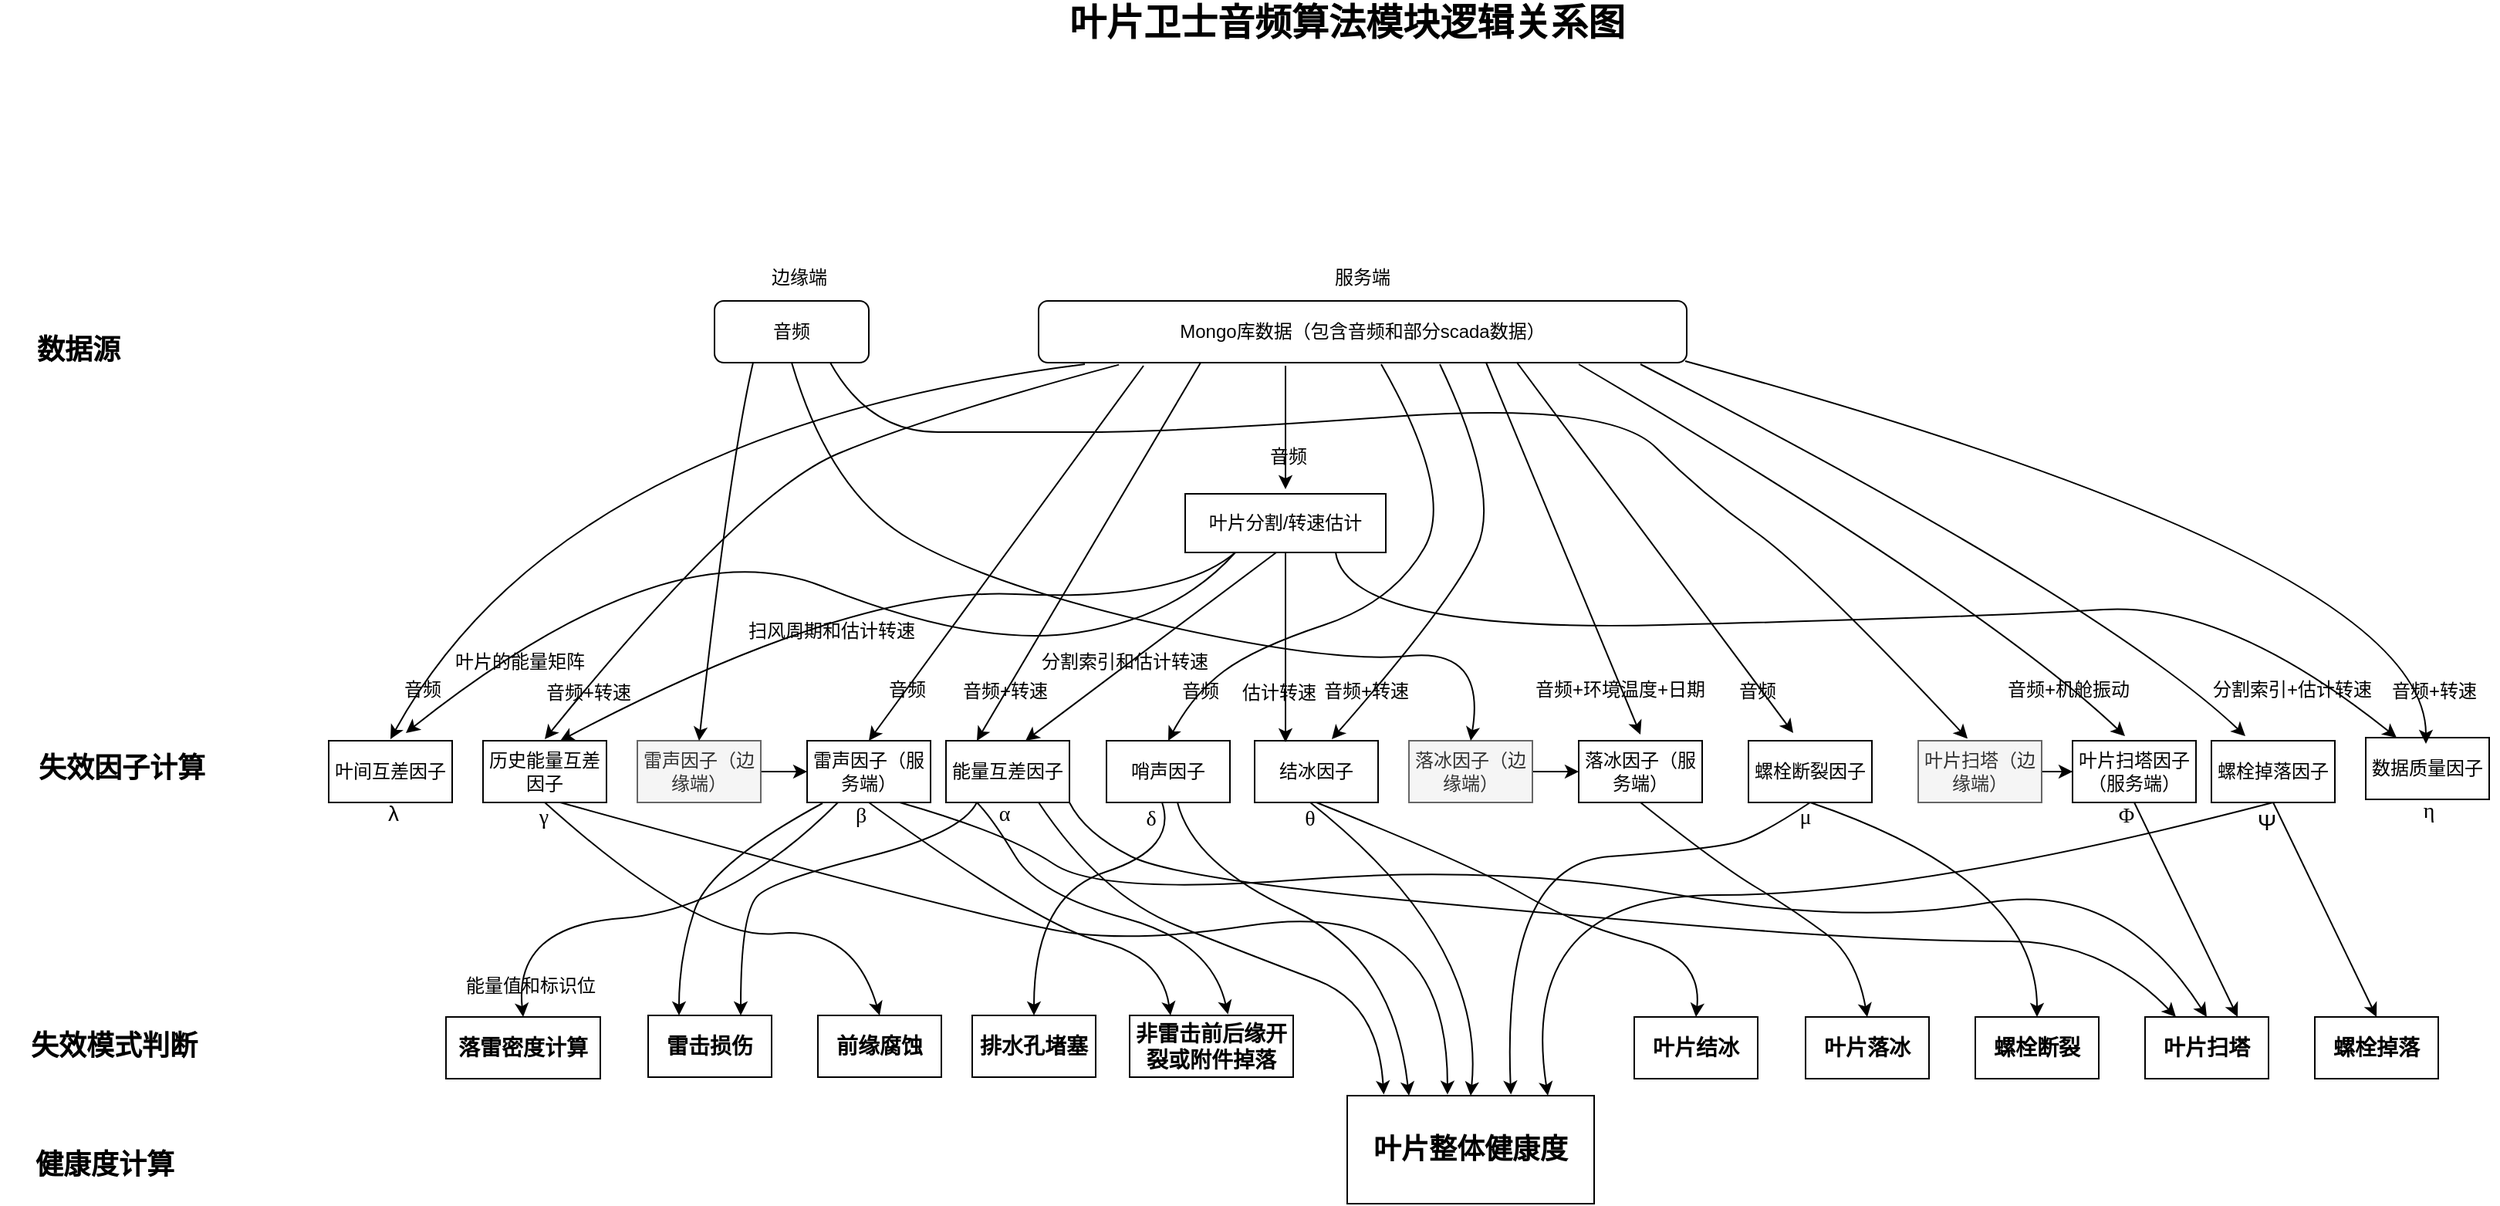<mxfile version="16.2.6" type="github">
  <diagram id="YilDh3PAvlAbY0U243uL" name="Page-1">
    <mxGraphModel dx="1443" dy="2181" grid="1" gridSize="10" guides="1" tooltips="1" connect="1" arrows="1" fold="1" page="0" pageScale="1" pageWidth="827" pageHeight="1169" math="0" shadow="0">
      <root>
        <mxCell id="0" />
        <mxCell id="1" parent="0" />
        <mxCell id="-pXGqylEfpOpcV__bSYs-3" value="数据质量因子" style="rounded=0;whiteSpace=wrap;html=1;" vertex="1" parent="1">
          <mxGeometry x="1230" y="-1002" width="80" height="40" as="geometry" />
        </mxCell>
        <mxCell id="-pXGqylEfpOpcV__bSYs-5" value="叶间互差因子" style="rounded=0;whiteSpace=wrap;html=1;" vertex="1" parent="1">
          <mxGeometry x="-90" y="-1000" width="80" height="40" as="geometry" />
        </mxCell>
        <mxCell id="-pXGqylEfpOpcV__bSYs-6" value="历史能量互差因子" style="rounded=0;whiteSpace=wrap;html=1;" vertex="1" parent="1">
          <mxGeometry x="10" y="-1000" width="80" height="40" as="geometry" />
        </mxCell>
        <mxCell id="-pXGqylEfpOpcV__bSYs-40" value="" style="edgeStyle=orthogonalEdgeStyle;rounded=0;orthogonalLoop=1;jettySize=auto;html=1;" edge="1" parent="1" source="-pXGqylEfpOpcV__bSYs-7" target="-pXGqylEfpOpcV__bSYs-33">
          <mxGeometry relative="1" as="geometry" />
        </mxCell>
        <mxCell id="-pXGqylEfpOpcV__bSYs-7" value="雷声因子（边缘端）" style="rounded=0;whiteSpace=wrap;html=1;fillColor=#f5f5f5;fontColor=#333333;strokeColor=#666666;" vertex="1" parent="1">
          <mxGeometry x="110" y="-1000" width="80" height="40" as="geometry" />
        </mxCell>
        <mxCell id="-pXGqylEfpOpcV__bSYs-8" value="能量互差因子" style="rounded=0;whiteSpace=wrap;html=1;" vertex="1" parent="1">
          <mxGeometry x="310" y="-1000" width="80" height="40" as="geometry" />
        </mxCell>
        <mxCell id="-pXGqylEfpOpcV__bSYs-9" value="哨声因子" style="rounded=0;whiteSpace=wrap;html=1;" vertex="1" parent="1">
          <mxGeometry x="414" y="-1000" width="80" height="40" as="geometry" />
        </mxCell>
        <mxCell id="-pXGqylEfpOpcV__bSYs-10" value="结冰因子" style="rounded=0;whiteSpace=wrap;html=1;" vertex="1" parent="1">
          <mxGeometry x="510" y="-1000" width="80" height="40" as="geometry" />
        </mxCell>
        <mxCell id="-pXGqylEfpOpcV__bSYs-41" value="" style="edgeStyle=orthogonalEdgeStyle;rounded=0;orthogonalLoop=1;jettySize=auto;html=1;" edge="1" parent="1" source="-pXGqylEfpOpcV__bSYs-11" target="-pXGqylEfpOpcV__bSYs-12">
          <mxGeometry relative="1" as="geometry" />
        </mxCell>
        <mxCell id="-pXGqylEfpOpcV__bSYs-11" value="落冰因子（边缘端）" style="rounded=0;whiteSpace=wrap;html=1;fillColor=#f5f5f5;fontColor=#333333;strokeColor=#666666;" vertex="1" parent="1">
          <mxGeometry x="610" y="-1000" width="80" height="40" as="geometry" />
        </mxCell>
        <mxCell id="-pXGqylEfpOpcV__bSYs-12" value="落冰因子（服务端）" style="rounded=0;whiteSpace=wrap;html=1;" vertex="1" parent="1">
          <mxGeometry x="720" y="-1000" width="80" height="40" as="geometry" />
        </mxCell>
        <mxCell id="-pXGqylEfpOpcV__bSYs-13" value="螺栓断裂因子" style="rounded=0;whiteSpace=wrap;html=1;" vertex="1" parent="1">
          <mxGeometry x="830" y="-1000" width="80" height="40" as="geometry" />
        </mxCell>
        <mxCell id="-pXGqylEfpOpcV__bSYs-14" value="螺栓掉落因子" style="rounded=0;whiteSpace=wrap;html=1;" vertex="1" parent="1">
          <mxGeometry x="1130" y="-1000" width="80" height="40" as="geometry" />
        </mxCell>
        <mxCell id="-pXGqylEfpOpcV__bSYs-101" value="" style="edgeStyle=orthogonalEdgeStyle;rounded=0;orthogonalLoop=1;jettySize=auto;html=1;fontSize=18;" edge="1" parent="1" source="-pXGqylEfpOpcV__bSYs-15" target="-pXGqylEfpOpcV__bSYs-99">
          <mxGeometry relative="1" as="geometry" />
        </mxCell>
        <mxCell id="-pXGqylEfpOpcV__bSYs-15" value="叶片扫塔（边缘端）" style="rounded=0;whiteSpace=wrap;html=1;fillColor=#f5f5f5;fontColor=#333333;strokeColor=#666666;" vertex="1" parent="1">
          <mxGeometry x="940" y="-1000" width="80" height="40" as="geometry" />
        </mxCell>
        <mxCell id="-pXGqylEfpOpcV__bSYs-16" value="&lt;b&gt;&lt;span style=&quot;font-size: 10.5pt&quot;&gt;雷击损伤&lt;/span&gt;&lt;/b&gt;" style="rounded=0;whiteSpace=wrap;html=1;" vertex="1" parent="1">
          <mxGeometry x="117" y="-822" width="80" height="40" as="geometry" />
        </mxCell>
        <mxCell id="-pXGqylEfpOpcV__bSYs-17" value="&lt;b&gt;&lt;span style=&quot;font-size: 10.5pt&quot;&gt;排水孔堵塞&lt;/span&gt;&lt;/b&gt;" style="rounded=0;whiteSpace=wrap;html=1;" vertex="1" parent="1">
          <mxGeometry x="327" y="-822" width="80" height="40" as="geometry" />
        </mxCell>
        <mxCell id="-pXGqylEfpOpcV__bSYs-18" value="&lt;b&gt;&lt;span style=&quot;font-size: 10.5pt&quot;&gt;非雷击前后缘开裂或附件掉落&lt;/span&gt;&lt;/b&gt;" style="rounded=0;whiteSpace=wrap;html=1;" vertex="1" parent="1">
          <mxGeometry x="429" y="-822" width="106" height="40" as="geometry" />
        </mxCell>
        <mxCell id="-pXGqylEfpOpcV__bSYs-19" value="&lt;b&gt;&lt;span style=&quot;font-size: 10.5pt&quot;&gt;螺栓断裂&lt;/span&gt;&lt;/b&gt;" style="rounded=0;whiteSpace=wrap;html=1;" vertex="1" parent="1">
          <mxGeometry x="977" y="-821" width="80" height="40" as="geometry" />
        </mxCell>
        <mxCell id="-pXGqylEfpOpcV__bSYs-20" value="&lt;b&gt;&lt;span style=&quot;font-size: 10.5pt&quot;&gt;叶片结冰&lt;/span&gt;&lt;/b&gt;" style="rounded=0;whiteSpace=wrap;html=1;" vertex="1" parent="1">
          <mxGeometry x="756" y="-821" width="80" height="40" as="geometry" />
        </mxCell>
        <mxCell id="-pXGqylEfpOpcV__bSYs-21" value="&lt;b&gt;&lt;span style=&quot;font-size: 10.5pt&quot;&gt;叶片扫塔&lt;/span&gt;&lt;/b&gt;" style="rounded=0;whiteSpace=wrap;html=1;" vertex="1" parent="1">
          <mxGeometry x="1087" y="-821" width="80" height="40" as="geometry" />
        </mxCell>
        <mxCell id="-pXGqylEfpOpcV__bSYs-22" value="&lt;b&gt;&lt;span style=&quot;font-size: 10.5pt&quot;&gt;前缘腐蚀&lt;/span&gt;&lt;/b&gt;" style="rounded=0;whiteSpace=wrap;html=1;" vertex="1" parent="1">
          <mxGeometry x="227" y="-822" width="80" height="40" as="geometry" />
        </mxCell>
        <mxCell id="-pXGqylEfpOpcV__bSYs-23" value="&lt;b&gt;&lt;span style=&quot;font-size: 10.5pt&quot;&gt;螺栓掉落&lt;/span&gt;&lt;/b&gt;" style="rounded=0;whiteSpace=wrap;html=1;" vertex="1" parent="1">
          <mxGeometry x="1197" y="-821" width="80" height="40" as="geometry" />
        </mxCell>
        <mxCell id="-pXGqylEfpOpcV__bSYs-24" value="&lt;font style=&quot;font-size: 18px&quot;&gt;&lt;b&gt;叶片整体健康度&lt;/b&gt;&lt;/font&gt;" style="rounded=0;whiteSpace=wrap;html=1;" vertex="1" parent="1">
          <mxGeometry x="570" y="-770" width="160" height="70" as="geometry" />
        </mxCell>
        <mxCell id="-pXGqylEfpOpcV__bSYs-26" value="&lt;font style=&quot;font-size: 14px&quot;&gt;&lt;b&gt;落雷密度计算&lt;/b&gt;&lt;/font&gt;" style="rounded=0;whiteSpace=wrap;html=1;" vertex="1" parent="1">
          <mxGeometry x="-14" y="-821" width="100" height="40" as="geometry" />
        </mxCell>
        <mxCell id="-pXGqylEfpOpcV__bSYs-27" value="&lt;span&gt;Mongo库数据（包含音频和部分scada数据）&lt;/span&gt;" style="rounded=1;whiteSpace=wrap;html=1;" vertex="1" parent="1">
          <mxGeometry x="370" y="-1285" width="420" height="40" as="geometry" />
        </mxCell>
        <mxCell id="-pXGqylEfpOpcV__bSYs-28" value="音频" style="rounded=1;whiteSpace=wrap;html=1;" vertex="1" parent="1">
          <mxGeometry x="160" y="-1285" width="100" height="40" as="geometry" />
        </mxCell>
        <mxCell id="-pXGqylEfpOpcV__bSYs-31" value="边缘端" style="text;html=1;strokeColor=none;fillColor=none;align=center;verticalAlign=middle;whiteSpace=wrap;rounded=0;" vertex="1" parent="1">
          <mxGeometry x="185" y="-1315" width="60" height="30" as="geometry" />
        </mxCell>
        <mxCell id="-pXGqylEfpOpcV__bSYs-32" value="服务端" style="text;html=1;strokeColor=none;fillColor=none;align=center;verticalAlign=middle;whiteSpace=wrap;rounded=0;" vertex="1" parent="1">
          <mxGeometry x="550" y="-1304.5" width="60" height="9" as="geometry" />
        </mxCell>
        <mxCell id="-pXGqylEfpOpcV__bSYs-33" value="雷声因子（服务端）" style="rounded=0;whiteSpace=wrap;html=1;" vertex="1" parent="1">
          <mxGeometry x="220" y="-1000" width="80" height="40" as="geometry" />
        </mxCell>
        <mxCell id="-pXGqylEfpOpcV__bSYs-34" value="&lt;b&gt;&lt;font style=&quot;font-size: 18px&quot;&gt;失效模式判断&lt;/font&gt;&lt;/b&gt;" style="text;html=1;strokeColor=none;fillColor=none;align=center;verticalAlign=middle;whiteSpace=wrap;rounded=0;" vertex="1" parent="1">
          <mxGeometry x="-294.5" y="-817" width="130" height="30" as="geometry" />
        </mxCell>
        <mxCell id="-pXGqylEfpOpcV__bSYs-35" value="&lt;b&gt;&lt;font style=&quot;font-size: 18px&quot;&gt;失效因子计算&lt;/font&gt;&lt;/b&gt;" style="text;html=1;strokeColor=none;fillColor=none;align=center;verticalAlign=middle;whiteSpace=wrap;rounded=0;" vertex="1" parent="1">
          <mxGeometry x="-294.5" y="-997" width="140" height="30" as="geometry" />
        </mxCell>
        <mxCell id="-pXGqylEfpOpcV__bSYs-36" value="&lt;b&gt;&lt;font style=&quot;font-size: 18px&quot;&gt;数据源&lt;/font&gt;&lt;/b&gt;" style="text;html=1;strokeColor=none;fillColor=none;align=center;verticalAlign=middle;whiteSpace=wrap;rounded=0;" vertex="1" parent="1">
          <mxGeometry x="-302.5" y="-1268" width="100" height="30" as="geometry" />
        </mxCell>
        <mxCell id="-pXGqylEfpOpcV__bSYs-43" value="" style="curved=1;endArrow=classic;html=1;rounded=0;entryX=0.75;entryY=0;entryDx=0;entryDy=0;exitX=0.25;exitY=1;exitDx=0;exitDy=0;" edge="1" parent="1" source="-pXGqylEfpOpcV__bSYs-8" target="-pXGqylEfpOpcV__bSYs-16">
          <mxGeometry width="50" height="50" relative="1" as="geometry">
            <mxPoint x="360" y="-880" as="sourcePoint" />
            <mxPoint x="100" y="-910" as="targetPoint" />
            <Array as="points">
              <mxPoint x="320" y="-940" />
              <mxPoint x="200" y="-910" />
              <mxPoint x="177" y="-890" />
            </Array>
          </mxGeometry>
        </mxCell>
        <mxCell id="-pXGqylEfpOpcV__bSYs-45" value="" style="curved=1;endArrow=classic;html=1;rounded=0;exitX=0;exitY=0.25;exitDx=0;exitDy=0;entryX=0.25;entryY=0;entryDx=0;entryDy=0;" edge="1" parent="1" source="-pXGqylEfpOpcV__bSYs-64" target="-pXGqylEfpOpcV__bSYs-16">
          <mxGeometry width="50" height="50" relative="1" as="geometry">
            <mxPoint x="60" y="-920" as="sourcePoint" />
            <mxPoint x="10" y="-840" as="targetPoint" />
            <Array as="points">
              <mxPoint x="157" y="-920" />
              <mxPoint x="137" y="-860" />
            </Array>
          </mxGeometry>
        </mxCell>
        <mxCell id="-pXGqylEfpOpcV__bSYs-46" value="" style="curved=1;endArrow=classic;html=1;rounded=0;exitX=0.5;exitY=1;exitDx=0;exitDy=0;entryX=0.5;entryY=0;entryDx=0;entryDy=0;" edge="1" parent="1" source="-pXGqylEfpOpcV__bSYs-6" target="-pXGqylEfpOpcV__bSYs-22">
          <mxGeometry width="50" height="50" relative="1" as="geometry">
            <mxPoint x="80" y="-640" as="sourcePoint" />
            <mxPoint x="130" y="-690" as="targetPoint" />
            <Array as="points">
              <mxPoint x="150" y="-870" />
              <mxPoint x="250" y="-880" />
            </Array>
          </mxGeometry>
        </mxCell>
        <mxCell id="-pXGqylEfpOpcV__bSYs-47" value="" style="curved=1;endArrow=classic;html=1;rounded=0;entryX=0.5;entryY=0;entryDx=0;entryDy=0;" edge="1" parent="1" target="-pXGqylEfpOpcV__bSYs-26">
          <mxGeometry width="50" height="50" relative="1" as="geometry">
            <mxPoint x="240" y="-960" as="sourcePoint" />
            <mxPoint x="229" y="-850" as="targetPoint" />
            <Array as="points">
              <mxPoint x="170" y="-890" />
              <mxPoint x="30" y="-880" />
            </Array>
          </mxGeometry>
        </mxCell>
        <mxCell id="-pXGqylEfpOpcV__bSYs-48" value="" style="curved=1;endArrow=classic;html=1;rounded=0;entryX=0.5;entryY=0;entryDx=0;entryDy=0;" edge="1" parent="1" target="-pXGqylEfpOpcV__bSYs-17">
          <mxGeometry width="50" height="50" relative="1" as="geometry">
            <mxPoint x="450" y="-960" as="sourcePoint" />
            <mxPoint x="510" y="-880" as="targetPoint" />
            <Array as="points">
              <mxPoint x="460" y="-930" />
              <mxPoint x="367" y="-900" />
            </Array>
          </mxGeometry>
        </mxCell>
        <mxCell id="-pXGqylEfpOpcV__bSYs-49" value="" style="curved=1;endArrow=classic;html=1;rounded=0;entryX=0.601;entryY=-0.017;entryDx=0;entryDy=0;exitX=0.25;exitY=1;exitDx=0;exitDy=0;entryPerimeter=0;" edge="1" parent="1" source="-pXGqylEfpOpcV__bSYs-8" target="-pXGqylEfpOpcV__bSYs-18">
          <mxGeometry width="50" height="50" relative="1" as="geometry">
            <mxPoint x="350" y="-960" as="sourcePoint" />
            <mxPoint x="370" y="-850" as="targetPoint" />
            <Array as="points">
              <mxPoint x="340" y="-950" />
              <mxPoint x="370" y="-900" />
              <mxPoint x="482" y="-870" />
            </Array>
          </mxGeometry>
        </mxCell>
        <mxCell id="-pXGqylEfpOpcV__bSYs-50" value="" style="curved=1;endArrow=classic;html=1;rounded=0;exitX=0.5;exitY=1;exitDx=0;exitDy=0;entryX=0.25;entryY=0;entryDx=0;entryDy=0;" edge="1" parent="1" source="-pXGqylEfpOpcV__bSYs-33" target="-pXGqylEfpOpcV__bSYs-18">
          <mxGeometry width="50" height="50" relative="1" as="geometry">
            <mxPoint x="150" y="-640" as="sourcePoint" />
            <mxPoint x="340" y="-840" as="targetPoint" />
            <Array as="points">
              <mxPoint x="370" y="-880" />
              <mxPoint x="450" y="-860" />
            </Array>
          </mxGeometry>
        </mxCell>
        <mxCell id="-pXGqylEfpOpcV__bSYs-51" value="" style="curved=1;endArrow=classic;html=1;rounded=0;entryX=0.5;entryY=0;entryDx=0;entryDy=0;exitX=0.5;exitY=1;exitDx=0;exitDy=0;" edge="1" parent="1" source="-pXGqylEfpOpcV__bSYs-13" target="-pXGqylEfpOpcV__bSYs-19">
          <mxGeometry width="50" height="50" relative="1" as="geometry">
            <mxPoint x="480" y="-861" as="sourcePoint" />
            <mxPoint x="600" y="-821" as="targetPoint" />
            <Array as="points">
              <mxPoint x="1017" y="-910" />
            </Array>
          </mxGeometry>
        </mxCell>
        <mxCell id="-pXGqylEfpOpcV__bSYs-52" value="" style="curved=1;endArrow=classic;html=1;rounded=0;entryX=0.5;entryY=0;entryDx=0;entryDy=0;exitX=0.5;exitY=1;exitDx=0;exitDy=0;" edge="1" parent="1" source="-pXGqylEfpOpcV__bSYs-14" target="-pXGqylEfpOpcV__bSYs-23">
          <mxGeometry width="50" height="50" relative="1" as="geometry">
            <mxPoint x="620" y="-860" as="sourcePoint" />
            <mxPoint x="480" y="-811" as="targetPoint" />
            <Array as="points" />
          </mxGeometry>
        </mxCell>
        <mxCell id="-pXGqylEfpOpcV__bSYs-53" value="" style="curved=1;endArrow=classic;html=1;rounded=0;entryX=0.75;entryY=0;entryDx=0;entryDy=0;exitX=0.5;exitY=1;exitDx=0;exitDy=0;" edge="1" parent="1" source="-pXGqylEfpOpcV__bSYs-99" target="-pXGqylEfpOpcV__bSYs-21">
          <mxGeometry width="50" height="50" relative="1" as="geometry">
            <mxPoint x="1020" y="-960" as="sourcePoint" />
            <mxPoint x="670" y="-821" as="targetPoint" />
            <Array as="points" />
          </mxGeometry>
        </mxCell>
        <mxCell id="-pXGqylEfpOpcV__bSYs-54" value="&lt;b&gt;&lt;span style=&quot;font-size: 10.5pt&quot;&gt;叶片落冰&lt;/span&gt;&lt;/b&gt;" style="rounded=0;whiteSpace=wrap;html=1;" vertex="1" parent="1">
          <mxGeometry x="867" y="-821" width="80" height="40" as="geometry" />
        </mxCell>
        <mxCell id="-pXGqylEfpOpcV__bSYs-55" value="" style="curved=1;endArrow=classic;html=1;rounded=0;entryX=0.5;entryY=0;entryDx=0;entryDy=0;exitX=0.5;exitY=1;exitDx=0;exitDy=0;" edge="1" parent="1" target="-pXGqylEfpOpcV__bSYs-54">
          <mxGeometry width="50" height="50" relative="1" as="geometry">
            <mxPoint x="760" y="-960" as="sourcePoint" />
            <mxPoint x="690" y="-830" as="targetPoint" />
            <Array as="points">
              <mxPoint x="810" y="-920" />
              <mxPoint x="860" y="-890" />
              <mxPoint x="900" y="-860" />
            </Array>
          </mxGeometry>
        </mxCell>
        <mxCell id="-pXGqylEfpOpcV__bSYs-56" value="" style="curved=1;endArrow=classic;html=1;rounded=0;entryX=0.5;entryY=0;entryDx=0;entryDy=0;exitX=0.5;exitY=1;exitDx=0;exitDy=0;" edge="1" parent="1" target="-pXGqylEfpOpcV__bSYs-20">
          <mxGeometry width="50" height="50" relative="1" as="geometry">
            <mxPoint x="550" y="-960" as="sourcePoint" />
            <mxPoint x="390" y="-821" as="targetPoint" />
            <Array as="points">
              <mxPoint x="650" y="-920" />
              <mxPoint x="720" y="-880" />
              <mxPoint x="800" y="-860" />
            </Array>
          </mxGeometry>
        </mxCell>
        <mxCell id="-pXGqylEfpOpcV__bSYs-57" value="" style="curved=1;endArrow=classic;html=1;rounded=0;entryX=0.25;entryY=0;entryDx=0;entryDy=0;exitX=1;exitY=1;exitDx=0;exitDy=0;" edge="1" parent="1" source="-pXGqylEfpOpcV__bSYs-8" target="-pXGqylEfpOpcV__bSYs-21">
          <mxGeometry width="50" height="50" relative="1" as="geometry">
            <mxPoint x="370" y="-960" as="sourcePoint" />
            <mxPoint x="400" y="-821" as="targetPoint" />
            <Array as="points">
              <mxPoint x="400" y="-940" />
              <mxPoint x="460" y="-910" />
              <mxPoint x="790" y="-880" />
              <mxPoint x="940" y="-870" />
              <mxPoint x="1060" y="-870" />
            </Array>
          </mxGeometry>
        </mxCell>
        <mxCell id="-pXGqylEfpOpcV__bSYs-58" value="" style="curved=1;endArrow=classic;html=1;rounded=0;exitX=0.75;exitY=1;exitDx=0;exitDy=0;entryX=0.5;entryY=0;entryDx=0;entryDy=0;" edge="1" parent="1" source="-pXGqylEfpOpcV__bSYs-33" target="-pXGqylEfpOpcV__bSYs-21">
          <mxGeometry width="50" height="50" relative="1" as="geometry">
            <mxPoint x="360" y="-950" as="sourcePoint" />
            <mxPoint x="820" y="-830" as="targetPoint" />
            <Array as="points">
              <mxPoint x="350" y="-940" />
              <mxPoint x="410" y="-900" />
              <mxPoint x="670" y="-920" />
              <mxPoint x="900" y="-880" />
              <mxPoint x="1070" y="-910" />
            </Array>
          </mxGeometry>
        </mxCell>
        <mxCell id="-pXGqylEfpOpcV__bSYs-61" value="&lt;span lang=&quot;EN-US&quot; style=&quot;font-size: 10.5pt&quot;&gt;λ&lt;/span&gt;" style="text;html=1;strokeColor=none;fillColor=none;align=center;verticalAlign=middle;whiteSpace=wrap;rounded=0;fontSize=14;" vertex="1" parent="1">
          <mxGeometry x="-58" y="-958" width="20" height="10" as="geometry" />
        </mxCell>
        <mxCell id="-pXGqylEfpOpcV__bSYs-62" value="&lt;p class=&quot;MsoNormal&quot; align=&quot;center&quot;&gt;&lt;span lang=&quot;EN-US&quot; style=&quot;font-family: &amp;#34;times new roman&amp;#34; , serif&quot;&gt;η&lt;/span&gt;&lt;/p&gt;" style="text;html=1;strokeColor=none;fillColor=none;align=center;verticalAlign=middle;whiteSpace=wrap;rounded=0;fontSize=14;" vertex="1" parent="1">
          <mxGeometry x="1251" y="-963" width="40" height="15" as="geometry" />
        </mxCell>
        <mxCell id="-pXGqylEfpOpcV__bSYs-63" value="&lt;p class=&quot;MsoNormal&quot; align=&quot;center&quot;&gt;&lt;span lang=&quot;EN-US&quot; style=&quot;font-family: &amp;#34;times new roman&amp;#34; , serif&quot;&gt;γ&lt;/span&gt;&lt;/p&gt;" style="text;html=1;strokeColor=none;fillColor=none;align=center;verticalAlign=middle;whiteSpace=wrap;rounded=0;fontSize=14;" vertex="1" parent="1">
          <mxGeometry x="29" y="-961" width="41" height="20" as="geometry" />
        </mxCell>
        <mxCell id="-pXGqylEfpOpcV__bSYs-64" value="&lt;p class=&quot;MsoNormal&quot; align=&quot;center&quot;&gt;&lt;span lang=&quot;EN-US&quot; style=&quot;font-family: &amp;#34;times new roman&amp;#34; , serif&quot;&gt;β&lt;/span&gt;&lt;/p&gt;" style="text;html=1;strokeColor=none;fillColor=none;align=center;verticalAlign=middle;whiteSpace=wrap;rounded=0;fontSize=14;" vertex="1" parent="1">
          <mxGeometry x="230" y="-967" width="50" height="30" as="geometry" />
        </mxCell>
        <mxCell id="-pXGqylEfpOpcV__bSYs-65" value="&lt;p class=&quot;MsoNormal&quot; align=&quot;center&quot;&gt;&lt;span lang=&quot;EN-US&quot; style=&quot;font-size: 10.5pt ; font-family: &amp;#34;times new roman&amp;#34; , serif&quot;&gt;α&lt;/span&gt;&lt;br&gt;&lt;/p&gt;" style="text;html=1;strokeColor=none;fillColor=none;align=center;verticalAlign=middle;whiteSpace=wrap;rounded=0;fontSize=14;" vertex="1" parent="1">
          <mxGeometry x="338" y="-958" width="20" height="10" as="geometry" />
        </mxCell>
        <mxCell id="-pXGqylEfpOpcV__bSYs-66" value="&lt;p class=&quot;MsoNormal&quot; align=&quot;center&quot;&gt;&lt;span lang=&quot;EN-US&quot; style=&quot;font-family: &amp;#34;times new roman&amp;#34; , serif&quot;&gt;δ&lt;/span&gt;&lt;/p&gt;" style="text;html=1;strokeColor=none;fillColor=none;align=center;verticalAlign=middle;whiteSpace=wrap;rounded=0;fontSize=14;" vertex="1" parent="1">
          <mxGeometry x="425" y="-957" width="36" height="13" as="geometry" />
        </mxCell>
        <mxCell id="-pXGqylEfpOpcV__bSYs-67" value="&lt;p class=&quot;MsoNormal&quot; align=&quot;center&quot;&gt;&lt;span lang=&quot;EN-US&quot; style=&quot;font-family: &amp;#34;times new roman&amp;#34; , serif&quot;&gt;θ&lt;/span&gt;&lt;/p&gt;" style="text;html=1;strokeColor=none;fillColor=none;align=center;verticalAlign=middle;whiteSpace=wrap;rounded=0;fontSize=14;" vertex="1" parent="1">
          <mxGeometry x="521" y="-965" width="50" height="30" as="geometry" />
        </mxCell>
        <mxCell id="-pXGqylEfpOpcV__bSYs-69" value="&lt;p class=&quot;MsoNormal&quot; align=&quot;center&quot;&gt;&lt;span lang=&quot;EN-US&quot; style=&quot;font-family: &amp;#34;times new roman&amp;#34; , serif&quot;&gt;μ&lt;/span&gt;&lt;/p&gt;" style="text;html=1;strokeColor=none;fillColor=none;align=center;verticalAlign=middle;whiteSpace=wrap;rounded=0;fontSize=14;" vertex="1" parent="1">
          <mxGeometry x="842" y="-966" width="50" height="30" as="geometry" />
        </mxCell>
        <mxCell id="-pXGqylEfpOpcV__bSYs-70" value="&lt;p class=&quot;MsoNormal&quot; align=&quot;center&quot;&gt;&lt;span lang=&quot;EN-US&quot; style=&quot;font-size: 10.5pt ; font-family: &amp;#34;times new roman&amp;#34; , serif&quot;&gt;Φ&lt;/span&gt;&lt;br&gt;&lt;/p&gt;" style="text;html=1;strokeColor=none;fillColor=none;align=center;verticalAlign=middle;whiteSpace=wrap;rounded=0;fontSize=14;" vertex="1" parent="1">
          <mxGeometry x="1050" y="-967" width="50" height="30" as="geometry" />
        </mxCell>
        <mxCell id="-pXGqylEfpOpcV__bSYs-71" value="&lt;p class=&quot;MsoNormal&quot; align=&quot;center&quot;&gt;&lt;span style=&quot;font-size: 11pt&quot;&gt;Ψ&lt;/span&gt;&lt;br&gt;&lt;/p&gt;" style="text;html=1;strokeColor=none;fillColor=none;align=center;verticalAlign=middle;whiteSpace=wrap;rounded=0;fontSize=14;" vertex="1" parent="1">
          <mxGeometry x="1141" y="-962" width="50" height="30" as="geometry" />
        </mxCell>
        <mxCell id="-pXGqylEfpOpcV__bSYs-75" value="" style="curved=1;endArrow=classic;html=1;rounded=0;fontSize=14;entryX=0.663;entryY=-0.01;entryDx=0;entryDy=0;entryPerimeter=0;" edge="1" parent="1" target="-pXGqylEfpOpcV__bSYs-24">
          <mxGeometry width="50" height="50" relative="1" as="geometry">
            <mxPoint x="870" y="-960" as="sourcePoint" />
            <mxPoint x="1130" y="-830" as="targetPoint" />
            <Array as="points">
              <mxPoint x="840" y="-940" />
              <mxPoint x="810" y="-930" />
              <mxPoint x="670" y="-920" />
            </Array>
          </mxGeometry>
        </mxCell>
        <mxCell id="-pXGqylEfpOpcV__bSYs-76" value="" style="curved=1;endArrow=classic;html=1;rounded=0;fontSize=14;exitX=0.5;exitY=1;exitDx=0;exitDy=0;" edge="1" parent="1" source="-pXGqylEfpOpcV__bSYs-14">
          <mxGeometry width="50" height="50" relative="1" as="geometry">
            <mxPoint x="880" y="-950" as="sourcePoint" />
            <mxPoint x="700" y="-770" as="targetPoint" />
            <Array as="points">
              <mxPoint x="940" y="-900" />
              <mxPoint x="680" y="-900" />
            </Array>
          </mxGeometry>
        </mxCell>
        <mxCell id="-pXGqylEfpOpcV__bSYs-77" value="" style="curved=1;endArrow=classic;html=1;rounded=0;entryX=0.5;entryY=0;entryDx=0;entryDy=0;" edge="1" parent="1" target="-pXGqylEfpOpcV__bSYs-24">
          <mxGeometry width="50" height="50" relative="1" as="geometry">
            <mxPoint x="546" y="-960" as="sourcePoint" />
            <mxPoint x="621" y="-811" as="targetPoint" />
            <Array as="points">
              <mxPoint x="660" y="-870" />
            </Array>
          </mxGeometry>
        </mxCell>
        <mxCell id="-pXGqylEfpOpcV__bSYs-78" value="" style="curved=1;endArrow=classic;html=1;rounded=0;entryX=0.148;entryY=-0.01;entryDx=0;entryDy=0;entryPerimeter=0;exitX=0.75;exitY=1;exitDx=0;exitDy=0;" edge="1" parent="1" source="-pXGqylEfpOpcV__bSYs-8" target="-pXGqylEfpOpcV__bSYs-24">
          <mxGeometry width="50" height="50" relative="1" as="geometry">
            <mxPoint x="350" y="-960" as="sourcePoint" />
            <mxPoint x="382.5" y="-812" as="targetPoint" />
            <Array as="points">
              <mxPoint x="410" y="-900" />
              <mxPoint x="510" y="-860" />
              <mxPoint x="590" y="-830" />
            </Array>
          </mxGeometry>
        </mxCell>
        <mxCell id="-pXGqylEfpOpcV__bSYs-79" value="" style="curved=1;endArrow=classic;html=1;rounded=0;entryX=0.406;entryY=-0.01;entryDx=0;entryDy=0;entryPerimeter=0;" edge="1" parent="1" target="-pXGqylEfpOpcV__bSYs-24">
          <mxGeometry width="50" height="50" relative="1" as="geometry">
            <mxPoint x="60" y="-960" as="sourcePoint" />
            <mxPoint x="141" y="-812" as="targetPoint" />
            <Array as="points">
              <mxPoint x="350" y="-880" />
              <mxPoint x="440" y="-870" />
              <mxPoint x="570" y="-890" />
              <mxPoint x="635" y="-840" />
            </Array>
          </mxGeometry>
        </mxCell>
        <mxCell id="-pXGqylEfpOpcV__bSYs-80" value="" style="curved=1;endArrow=classic;html=1;rounded=0;entryX=0.25;entryY=0;entryDx=0;entryDy=0;exitX=0.575;exitY=1;exitDx=0;exitDy=0;exitPerimeter=0;" edge="1" parent="1" source="-pXGqylEfpOpcV__bSYs-9" target="-pXGqylEfpOpcV__bSYs-24">
          <mxGeometry width="50" height="50" relative="1" as="geometry">
            <mxPoint x="460" y="-950" as="sourcePoint" />
            <mxPoint x="241" y="-812" as="targetPoint" />
            <Array as="points">
              <mxPoint x="470" y="-920" />
              <mxPoint x="600" y="-860" />
            </Array>
          </mxGeometry>
        </mxCell>
        <mxCell id="-pXGqylEfpOpcV__bSYs-90" value="" style="curved=1;endArrow=classic;html=1;rounded=0;fontSize=18;entryX=0.5;entryY=0;entryDx=0;entryDy=0;exitX=0.25;exitY=1;exitDx=0;exitDy=0;" edge="1" parent="1" source="-pXGqylEfpOpcV__bSYs-28" target="-pXGqylEfpOpcV__bSYs-7">
          <mxGeometry width="50" height="50" relative="1" as="geometry">
            <mxPoint x="190" y="-1240" as="sourcePoint" />
            <mxPoint x="397.28" y="-1077" as="targetPoint" />
            <Array as="points">
              <mxPoint x="170" y="-1180" />
            </Array>
          </mxGeometry>
        </mxCell>
        <mxCell id="-pXGqylEfpOpcV__bSYs-91" value="" style="curved=1;endArrow=classic;html=1;rounded=0;fontSize=18;entryX=0.5;entryY=0;entryDx=0;entryDy=0;exitX=0.5;exitY=1;exitDx=0;exitDy=0;" edge="1" parent="1" source="-pXGqylEfpOpcV__bSYs-28" target="-pXGqylEfpOpcV__bSYs-11">
          <mxGeometry width="50" height="50" relative="1" as="geometry">
            <mxPoint x="370" y="-1240" as="sourcePoint" />
            <mxPoint x="160" y="-990" as="targetPoint" />
            <Array as="points">
              <mxPoint x="235" y="-1160" />
              <mxPoint x="340" y="-1100" />
              <mxPoint x="560" y="-1050" />
              <mxPoint x="660" y="-1060" />
            </Array>
          </mxGeometry>
        </mxCell>
        <mxCell id="-pXGqylEfpOpcV__bSYs-92" value="" style="curved=1;endArrow=classic;html=1;rounded=0;fontSize=18;" edge="1" parent="1">
          <mxGeometry width="50" height="50" relative="1" as="geometry">
            <mxPoint x="530" y="-1243" as="sourcePoint" />
            <mxPoint x="530" y="-1163" as="targetPoint" />
            <Array as="points" />
          </mxGeometry>
        </mxCell>
        <mxCell id="-pXGqylEfpOpcV__bSYs-95" value="" style="curved=1;endArrow=classic;html=1;rounded=0;fontSize=18;exitX=0.75;exitY=1;exitDx=0;exitDy=0;entryX=0.25;entryY=0;entryDx=0;entryDy=0;" edge="1" parent="1" source="-pXGqylEfpOpcV__bSYs-4" target="-pXGqylEfpOpcV__bSYs-3">
          <mxGeometry width="50" height="50" relative="1" as="geometry">
            <mxPoint x="510" y="-1148" as="sourcePoint" />
            <mxPoint x="409" y="-1093" as="targetPoint" />
            <Array as="points">
              <mxPoint x="570" y="-1070" />
              <mxPoint x="980" y="-1080" />
              <mxPoint x="1140" y="-1090" />
            </Array>
          </mxGeometry>
        </mxCell>
        <mxCell id="-pXGqylEfpOpcV__bSYs-97" value="" style="curved=1;endArrow=classic;html=1;rounded=0;fontSize=18;exitX=0.25;exitY=1;exitDx=0;exitDy=0;" edge="1" parent="1" source="-pXGqylEfpOpcV__bSYs-4">
          <mxGeometry width="50" height="50" relative="1" as="geometry">
            <mxPoint x="470" y="-1147" as="sourcePoint" />
            <mxPoint x="60" y="-1000" as="targetPoint" />
            <Array as="points">
              <mxPoint x="460" y="-1090" />
              <mxPoint x="250" y="-1100" />
            </Array>
          </mxGeometry>
        </mxCell>
        <mxCell id="-pXGqylEfpOpcV__bSYs-98" value="" style="curved=1;endArrow=classic;html=1;rounded=0;fontSize=18;exitX=0.25;exitY=1;exitDx=0;exitDy=0;" edge="1" parent="1" source="-pXGqylEfpOpcV__bSYs-4">
          <mxGeometry width="50" height="50" relative="1" as="geometry">
            <mxPoint x="490" y="-1150" as="sourcePoint" />
            <mxPoint x="-40" y="-1005" as="targetPoint" />
            <Array as="points">
              <mxPoint x="460" y="-1080" />
              <mxPoint x="330" y="-1060" />
              <mxPoint x="130" y="-1140" />
            </Array>
          </mxGeometry>
        </mxCell>
        <mxCell id="-pXGqylEfpOpcV__bSYs-99" value="叶片扫塔因子（服务端）" style="rounded=0;whiteSpace=wrap;html=1;" vertex="1" parent="1">
          <mxGeometry x="1040" y="-1000" width="80" height="40" as="geometry" />
        </mxCell>
        <mxCell id="-pXGqylEfpOpcV__bSYs-102" value="" style="curved=1;endArrow=classic;html=1;rounded=0;fontSize=18;entryX=0.4;entryY=-0.033;entryDx=0;entryDy=0;entryPerimeter=0;exitX=0.75;exitY=1;exitDx=0;exitDy=0;" edge="1" parent="1" source="-pXGqylEfpOpcV__bSYs-28" target="-pXGqylEfpOpcV__bSYs-15">
          <mxGeometry width="50" height="50" relative="1" as="geometry">
            <mxPoint x="240" y="-1240" as="sourcePoint" />
            <mxPoint x="660" y="-990" as="targetPoint" />
            <Array as="points">
              <mxPoint x="260" y="-1200" />
              <mxPoint x="350" y="-1200" />
              <mxPoint x="460" y="-1200" />
              <mxPoint x="740" y="-1220" />
              <mxPoint x="800" y="-1160" />
              <mxPoint x="870" y="-1110" />
            </Array>
          </mxGeometry>
        </mxCell>
        <mxCell id="-pXGqylEfpOpcV__bSYs-103" value="&lt;font style=&quot;font-size: 12px&quot;&gt;叶片的能量矩阵&lt;/font&gt;" style="text;whiteSpace=wrap;html=1;fontSize=18;" vertex="1" parent="1">
          <mxGeometry x="-10" y="-1070" width="100" height="30" as="geometry" />
        </mxCell>
        <mxCell id="-pXGqylEfpOpcV__bSYs-104" value="" style="curved=1;endArrow=classic;html=1;rounded=0;fontSize=18;entryX=0.5;entryY=0;entryDx=0;entryDy=0;" edge="1" parent="1">
          <mxGeometry width="50" height="50" relative="1" as="geometry">
            <mxPoint x="400" y="-1244" as="sourcePoint" />
            <mxPoint x="-50" y="-1001" as="targetPoint" />
            <Array as="points">
              <mxPoint x="60" y="-1201" />
            </Array>
          </mxGeometry>
        </mxCell>
        <mxCell id="-pXGqylEfpOpcV__bSYs-105" value="&lt;font style=&quot;font-size: 12px&quot;&gt;扫风周期和估计转速&lt;/font&gt;" style="text;whiteSpace=wrap;html=1;fontSize=18;" vertex="1" parent="1">
          <mxGeometry x="180" y="-1090" width="120" height="40" as="geometry" />
        </mxCell>
        <mxCell id="-pXGqylEfpOpcV__bSYs-107" value="" style="curved=1;endArrow=classic;html=1;rounded=0;fontSize=18;exitX=0.5;exitY=1;exitDx=0;exitDy=0;entryX=0.5;entryY=0;entryDx=0;entryDy=0;" edge="1" parent="1" target="-pXGqylEfpOpcV__bSYs-33">
          <mxGeometry width="50" height="50" relative="1" as="geometry">
            <mxPoint x="438" y="-1243" as="sourcePoint" />
            <mxPoint x="403" y="-1188" as="targetPoint" />
            <Array as="points" />
          </mxGeometry>
        </mxCell>
        <mxCell id="-pXGqylEfpOpcV__bSYs-108" value="" style="curved=1;endArrow=classic;html=1;rounded=0;fontSize=18;entryX=0.75;entryY=1;entryDx=0;entryDy=0;exitX=0.454;exitY=1;exitDx=0;exitDy=0;exitPerimeter=0;" edge="1" parent="1" source="-pXGqylEfpOpcV__bSYs-4">
          <mxGeometry width="50" height="50" relative="1" as="geometry">
            <mxPoint x="510" y="-1150" as="sourcePoint" />
            <mxPoint x="361.5" y="-1000" as="targetPoint" />
            <Array as="points" />
          </mxGeometry>
        </mxCell>
        <mxCell id="-pXGqylEfpOpcV__bSYs-109" value="" style="curved=1;endArrow=classic;html=1;rounded=0;fontSize=18;entryX=0.25;entryY=0;entryDx=0;entryDy=0;exitX=0.25;exitY=1;exitDx=0;exitDy=0;" edge="1" parent="1" source="-pXGqylEfpOpcV__bSYs-27" target="-pXGqylEfpOpcV__bSYs-8">
          <mxGeometry width="50" height="50" relative="1" as="geometry">
            <mxPoint x="460" y="-1240" as="sourcePoint" />
            <mxPoint x="282.5" y="-988" as="targetPoint" />
            <Array as="points" />
          </mxGeometry>
        </mxCell>
        <mxCell id="-pXGqylEfpOpcV__bSYs-110" value="&lt;font style=&quot;font-size: 12px&quot;&gt;分割索引和估计转速&lt;/font&gt;" style="text;whiteSpace=wrap;html=1;fontSize=18;" vertex="1" parent="1">
          <mxGeometry x="370" y="-1070" width="118" height="40" as="geometry" />
        </mxCell>
        <mxCell id="-pXGqylEfpOpcV__bSYs-111" value="" style="curved=1;endArrow=classic;html=1;rounded=0;fontSize=18;entryX=0.5;entryY=0;entryDx=0;entryDy=0;" edge="1" parent="1" target="-pXGqylEfpOpcV__bSYs-9">
          <mxGeometry width="50" height="50" relative="1" as="geometry">
            <mxPoint x="592" y="-1244" as="sourcePoint" />
            <mxPoint x="480" y="-1010" as="targetPoint" />
            <Array as="points">
              <mxPoint x="640" y="-1160" />
              <mxPoint x="600" y="-1090" />
              <mxPoint x="510" y="-1060" />
              <mxPoint x="470" y="-1030" />
            </Array>
          </mxGeometry>
        </mxCell>
        <mxCell id="-pXGqylEfpOpcV__bSYs-113" value="" style="curved=1;endArrow=classic;html=1;rounded=0;fontSize=18;" edge="1" parent="1">
          <mxGeometry width="50" height="50" relative="1" as="geometry">
            <mxPoint x="630" y="-1244" as="sourcePoint" />
            <mxPoint x="560" y="-1001" as="targetPoint" />
            <Array as="points">
              <mxPoint x="670" y="-1160" />
              <mxPoint x="638" y="-1090" />
            </Array>
          </mxGeometry>
        </mxCell>
        <mxCell id="-pXGqylEfpOpcV__bSYs-114" value="" style="curved=1;endArrow=classic;html=1;rounded=0;fontSize=18;entryX=0.25;entryY=0;entryDx=0;entryDy=0;startArrow=none;" edge="1" parent="1" source="-pXGqylEfpOpcV__bSYs-4">
          <mxGeometry width="50" height="50" relative="1" as="geometry">
            <mxPoint x="521" y="-1149" as="sourcePoint" />
            <mxPoint x="530" y="-999" as="targetPoint" />
            <Array as="points" />
          </mxGeometry>
        </mxCell>
        <mxCell id="-pXGqylEfpOpcV__bSYs-115" value="&lt;font style=&quot;font-size: 12px&quot;&gt;估计转速&lt;/font&gt;" style="text;whiteSpace=wrap;html=1;fontSize=18;" vertex="1" parent="1">
          <mxGeometry x="500" y="-1050" width="60" height="20" as="geometry" />
        </mxCell>
        <mxCell id="-pXGqylEfpOpcV__bSYs-116" value="" style="curved=1;endArrow=classic;html=1;rounded=0;fontSize=18;entryX=0.5;entryY=0;entryDx=0;entryDy=0;" edge="1" parent="1">
          <mxGeometry width="50" height="50" relative="1" as="geometry">
            <mxPoint x="660" y="-1245" as="sourcePoint" />
            <mxPoint x="760" y="-1004" as="targetPoint" />
            <Array as="points" />
          </mxGeometry>
        </mxCell>
        <mxCell id="-pXGqylEfpOpcV__bSYs-117" value="" style="curved=1;endArrow=classic;html=1;rounded=0;fontSize=18;entryX=0.5;entryY=0;entryDx=0;entryDy=0;" edge="1" parent="1">
          <mxGeometry width="50" height="50" relative="1" as="geometry">
            <mxPoint x="680" y="-1245" as="sourcePoint" />
            <mxPoint x="859" y="-1005" as="targetPoint" />
            <Array as="points" />
          </mxGeometry>
        </mxCell>
        <mxCell id="-pXGqylEfpOpcV__bSYs-118" value="" style="curved=1;endArrow=classic;html=1;rounded=0;fontSize=18;entryX=0.5;entryY=0;entryDx=0;entryDy=0;" edge="1" parent="1">
          <mxGeometry width="50" height="50" relative="1" as="geometry">
            <mxPoint x="720" y="-1244" as="sourcePoint" />
            <mxPoint x="1074" y="-1003" as="targetPoint" />
            <Array as="points">
              <mxPoint x="982" y="-1090" />
            </Array>
          </mxGeometry>
        </mxCell>
        <mxCell id="-pXGqylEfpOpcV__bSYs-119" value="" style="curved=1;endArrow=classic;html=1;rounded=0;fontSize=18;entryX=0.5;entryY=0;entryDx=0;entryDy=0;" edge="1" parent="1">
          <mxGeometry width="50" height="50" relative="1" as="geometry">
            <mxPoint x="760" y="-1244" as="sourcePoint" />
            <mxPoint x="1152" y="-1003" as="targetPoint" />
            <Array as="points">
              <mxPoint x="1060" y="-1090" />
            </Array>
          </mxGeometry>
        </mxCell>
        <mxCell id="-pXGqylEfpOpcV__bSYs-120" value="" style="curved=1;endArrow=classic;html=1;rounded=0;fontSize=18;exitX=1;exitY=0.875;exitDx=0;exitDy=0;entryX=0.5;entryY=0;entryDx=0;entryDy=0;exitPerimeter=0;" edge="1" parent="1">
          <mxGeometry width="50" height="50" relative="1" as="geometry">
            <mxPoint x="789" y="-1246" as="sourcePoint" />
            <mxPoint x="1269" y="-998" as="targetPoint" />
            <Array as="points">
              <mxPoint x="1269" y="-1116" />
            </Array>
          </mxGeometry>
        </mxCell>
        <mxCell id="-pXGqylEfpOpcV__bSYs-121" value="&lt;b style=&quot;color: rgb(0, 0, 0); font-family: helvetica; font-size: 12px; font-style: normal; letter-spacing: normal; text-align: center; text-indent: 0px; text-transform: none; word-spacing: 0px; background-color: rgb(255, 255, 255);&quot;&gt;&lt;font style=&quot;font-size: 18px&quot;&gt;健康度计算&lt;/font&gt;&lt;/b&gt;" style="text;whiteSpace=wrap;html=1;fontSize=18;" vertex="1" parent="1">
          <mxGeometry x="-282.5" y="-742" width="120" height="40" as="geometry" />
        </mxCell>
        <mxCell id="-pXGqylEfpOpcV__bSYs-124" value="&lt;font style=&quot;font-size: 12px&quot;&gt;分割索引+估计转速&lt;/font&gt;" style="text;whiteSpace=wrap;html=1;fontSize=18;" vertex="1" parent="1">
          <mxGeometry x="1129" y="-1052" width="121" height="40" as="geometry" />
        </mxCell>
        <mxCell id="-pXGqylEfpOpcV__bSYs-128" value="&lt;font style=&quot;font-size: 24px&quot;&gt;&lt;b&gt;叶片卫士音频算法模块逻辑关系图&lt;/b&gt;&lt;/font&gt;" style="text;html=1;strokeColor=none;fillColor=none;align=center;verticalAlign=middle;whiteSpace=wrap;rounded=0;fontSize=18;" vertex="1" parent="1">
          <mxGeometry x="386" y="-1480" width="368" height="30" as="geometry" />
        </mxCell>
        <mxCell id="-pXGqylEfpOpcV__bSYs-131" value="&lt;font style=&quot;font-size: 12px&quot;&gt;音频&lt;/font&gt;" style="text;whiteSpace=wrap;html=1;fontSize=18;" vertex="1" parent="1">
          <mxGeometry x="271" y="-1052" width="30" height="30" as="geometry" />
        </mxCell>
        <mxCell id="-pXGqylEfpOpcV__bSYs-134" value="&lt;font style=&quot;font-size: 12px&quot;&gt;音频+转速&lt;/font&gt;" style="text;whiteSpace=wrap;html=1;fontSize=18;" vertex="1" parent="1">
          <mxGeometry x="319" y="-1051" width="58" height="30" as="geometry" />
        </mxCell>
        <mxCell id="-pXGqylEfpOpcV__bSYs-136" value="&lt;font style=&quot;font-size: 12px&quot;&gt;音频&lt;/font&gt;" style="text;whiteSpace=wrap;html=1;fontSize=18;" vertex="1" parent="1">
          <mxGeometry x="461" y="-1051" width="30" height="30" as="geometry" />
        </mxCell>
        <mxCell id="-pXGqylEfpOpcV__bSYs-137" value="&lt;font style=&quot;font-size: 12px&quot;&gt;音频+转速&lt;/font&gt;" style="text;whiteSpace=wrap;html=1;fontSize=18;" vertex="1" parent="1">
          <mxGeometry x="553" y="-1051" width="58" height="30" as="geometry" />
        </mxCell>
        <mxCell id="-pXGqylEfpOpcV__bSYs-138" value="&lt;font style=&quot;font-size: 12px&quot;&gt;音频+环境温度+日期&lt;/font&gt;" style="text;whiteSpace=wrap;html=1;fontSize=18;" vertex="1" parent="1">
          <mxGeometry x="690" y="-1052" width="120" height="30" as="geometry" />
        </mxCell>
        <mxCell id="-pXGqylEfpOpcV__bSYs-139" value="&lt;font style=&quot;font-size: 12px&quot;&gt;音频&lt;/font&gt;" style="text;whiteSpace=wrap;html=1;fontSize=18;" vertex="1" parent="1">
          <mxGeometry x="822" y="-1051" width="30" height="30" as="geometry" />
        </mxCell>
        <mxCell id="-pXGqylEfpOpcV__bSYs-140" value="&lt;font style=&quot;font-size: 12px&quot;&gt;音频+机舱振动&lt;/font&gt;" style="text;whiteSpace=wrap;html=1;fontSize=18;" vertex="1" parent="1">
          <mxGeometry x="996" y="-1052" width="81" height="30" as="geometry" />
        </mxCell>
        <mxCell id="-pXGqylEfpOpcV__bSYs-141" value="&lt;font style=&quot;font-size: 12px&quot;&gt;音频+转速&lt;/font&gt;" style="text;whiteSpace=wrap;html=1;fontSize=18;" vertex="1" parent="1">
          <mxGeometry x="1245" y="-1051" width="71" height="30" as="geometry" />
        </mxCell>
        <mxCell id="-pXGqylEfpOpcV__bSYs-142" value="&lt;font style=&quot;font-size: 12px&quot;&gt;音频&lt;/font&gt;" style="text;whiteSpace=wrap;html=1;fontSize=18;" vertex="1" parent="1">
          <mxGeometry x="-43" y="-1052" width="30" height="30" as="geometry" />
        </mxCell>
        <mxCell id="-pXGqylEfpOpcV__bSYs-143" value="" style="curved=1;endArrow=classic;html=1;rounded=0;fontSize=18;exitX=0.124;exitY=1.058;exitDx=0;exitDy=0;entryX=0.5;entryY=0;entryDx=0;entryDy=0;exitPerimeter=0;" edge="1" parent="1">
          <mxGeometry width="50" height="50" relative="1" as="geometry">
            <mxPoint x="422.08" y="-1243.68" as="sourcePoint" />
            <mxPoint x="50" y="-1001" as="targetPoint" />
            <Array as="points">
              <mxPoint x="300" y="-1211" />
              <mxPoint x="180" y="-1161" />
            </Array>
          </mxGeometry>
        </mxCell>
        <mxCell id="-pXGqylEfpOpcV__bSYs-144" value="&lt;font style=&quot;font-size: 12px&quot;&gt;音频+转速&lt;/font&gt;" style="text;whiteSpace=wrap;html=1;fontSize=18;" vertex="1" parent="1">
          <mxGeometry x="49" y="-1050" width="58" height="30" as="geometry" />
        </mxCell>
        <mxCell id="-pXGqylEfpOpcV__bSYs-4" value="叶片分割/转速估计" style="rounded=0;whiteSpace=wrap;html=1;" vertex="1" parent="1">
          <mxGeometry x="465" y="-1160" width="130" height="38" as="geometry" />
        </mxCell>
        <mxCell id="-pXGqylEfpOpcV__bSYs-146" value="&lt;font style=&quot;font-size: 12px&quot;&gt;音频&lt;/font&gt;" style="text;whiteSpace=wrap;html=1;fontSize=18;" vertex="1" parent="1">
          <mxGeometry x="518" y="-1203" width="30" height="30" as="geometry" />
        </mxCell>
        <mxCell id="-pXGqylEfpOpcV__bSYs-147" value="&lt;font style=&quot;font-size: 12px&quot;&gt;能量值和标识位&lt;/font&gt;" style="text;whiteSpace=wrap;html=1;fontSize=18;" vertex="1" parent="1">
          <mxGeometry x="-3" y="-860" width="105" height="30" as="geometry" />
        </mxCell>
      </root>
    </mxGraphModel>
  </diagram>
</mxfile>
